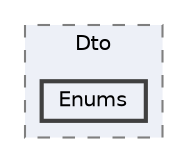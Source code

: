 digraph "Facade/Dto/Enums"
{
 // LATEX_PDF_SIZE
  bgcolor="transparent";
  edge [fontname=Helvetica,fontsize=10,labelfontname=Helvetica,labelfontsize=10];
  node [fontname=Helvetica,fontsize=10,shape=box,height=0.2,width=0.4];
  compound=true
  subgraph clusterdir_97804c534db56ef6ea2f32d5ee9fd1a0 {
    graph [ bgcolor="#edf0f7", pencolor="grey50", label="Dto", fontname=Helvetica,fontsize=10 style="filled,dashed", URL="dir_97804c534db56ef6ea2f32d5ee9fd1a0.html",tooltip=""]
  dir_57490856b57b58065a2b971cb7e1e6d3 [label="Enums", fillcolor="#edf0f7", color="grey25", style="filled,bold", URL="dir_57490856b57b58065a2b971cb7e1e6d3.html",tooltip=""];
  }
}
